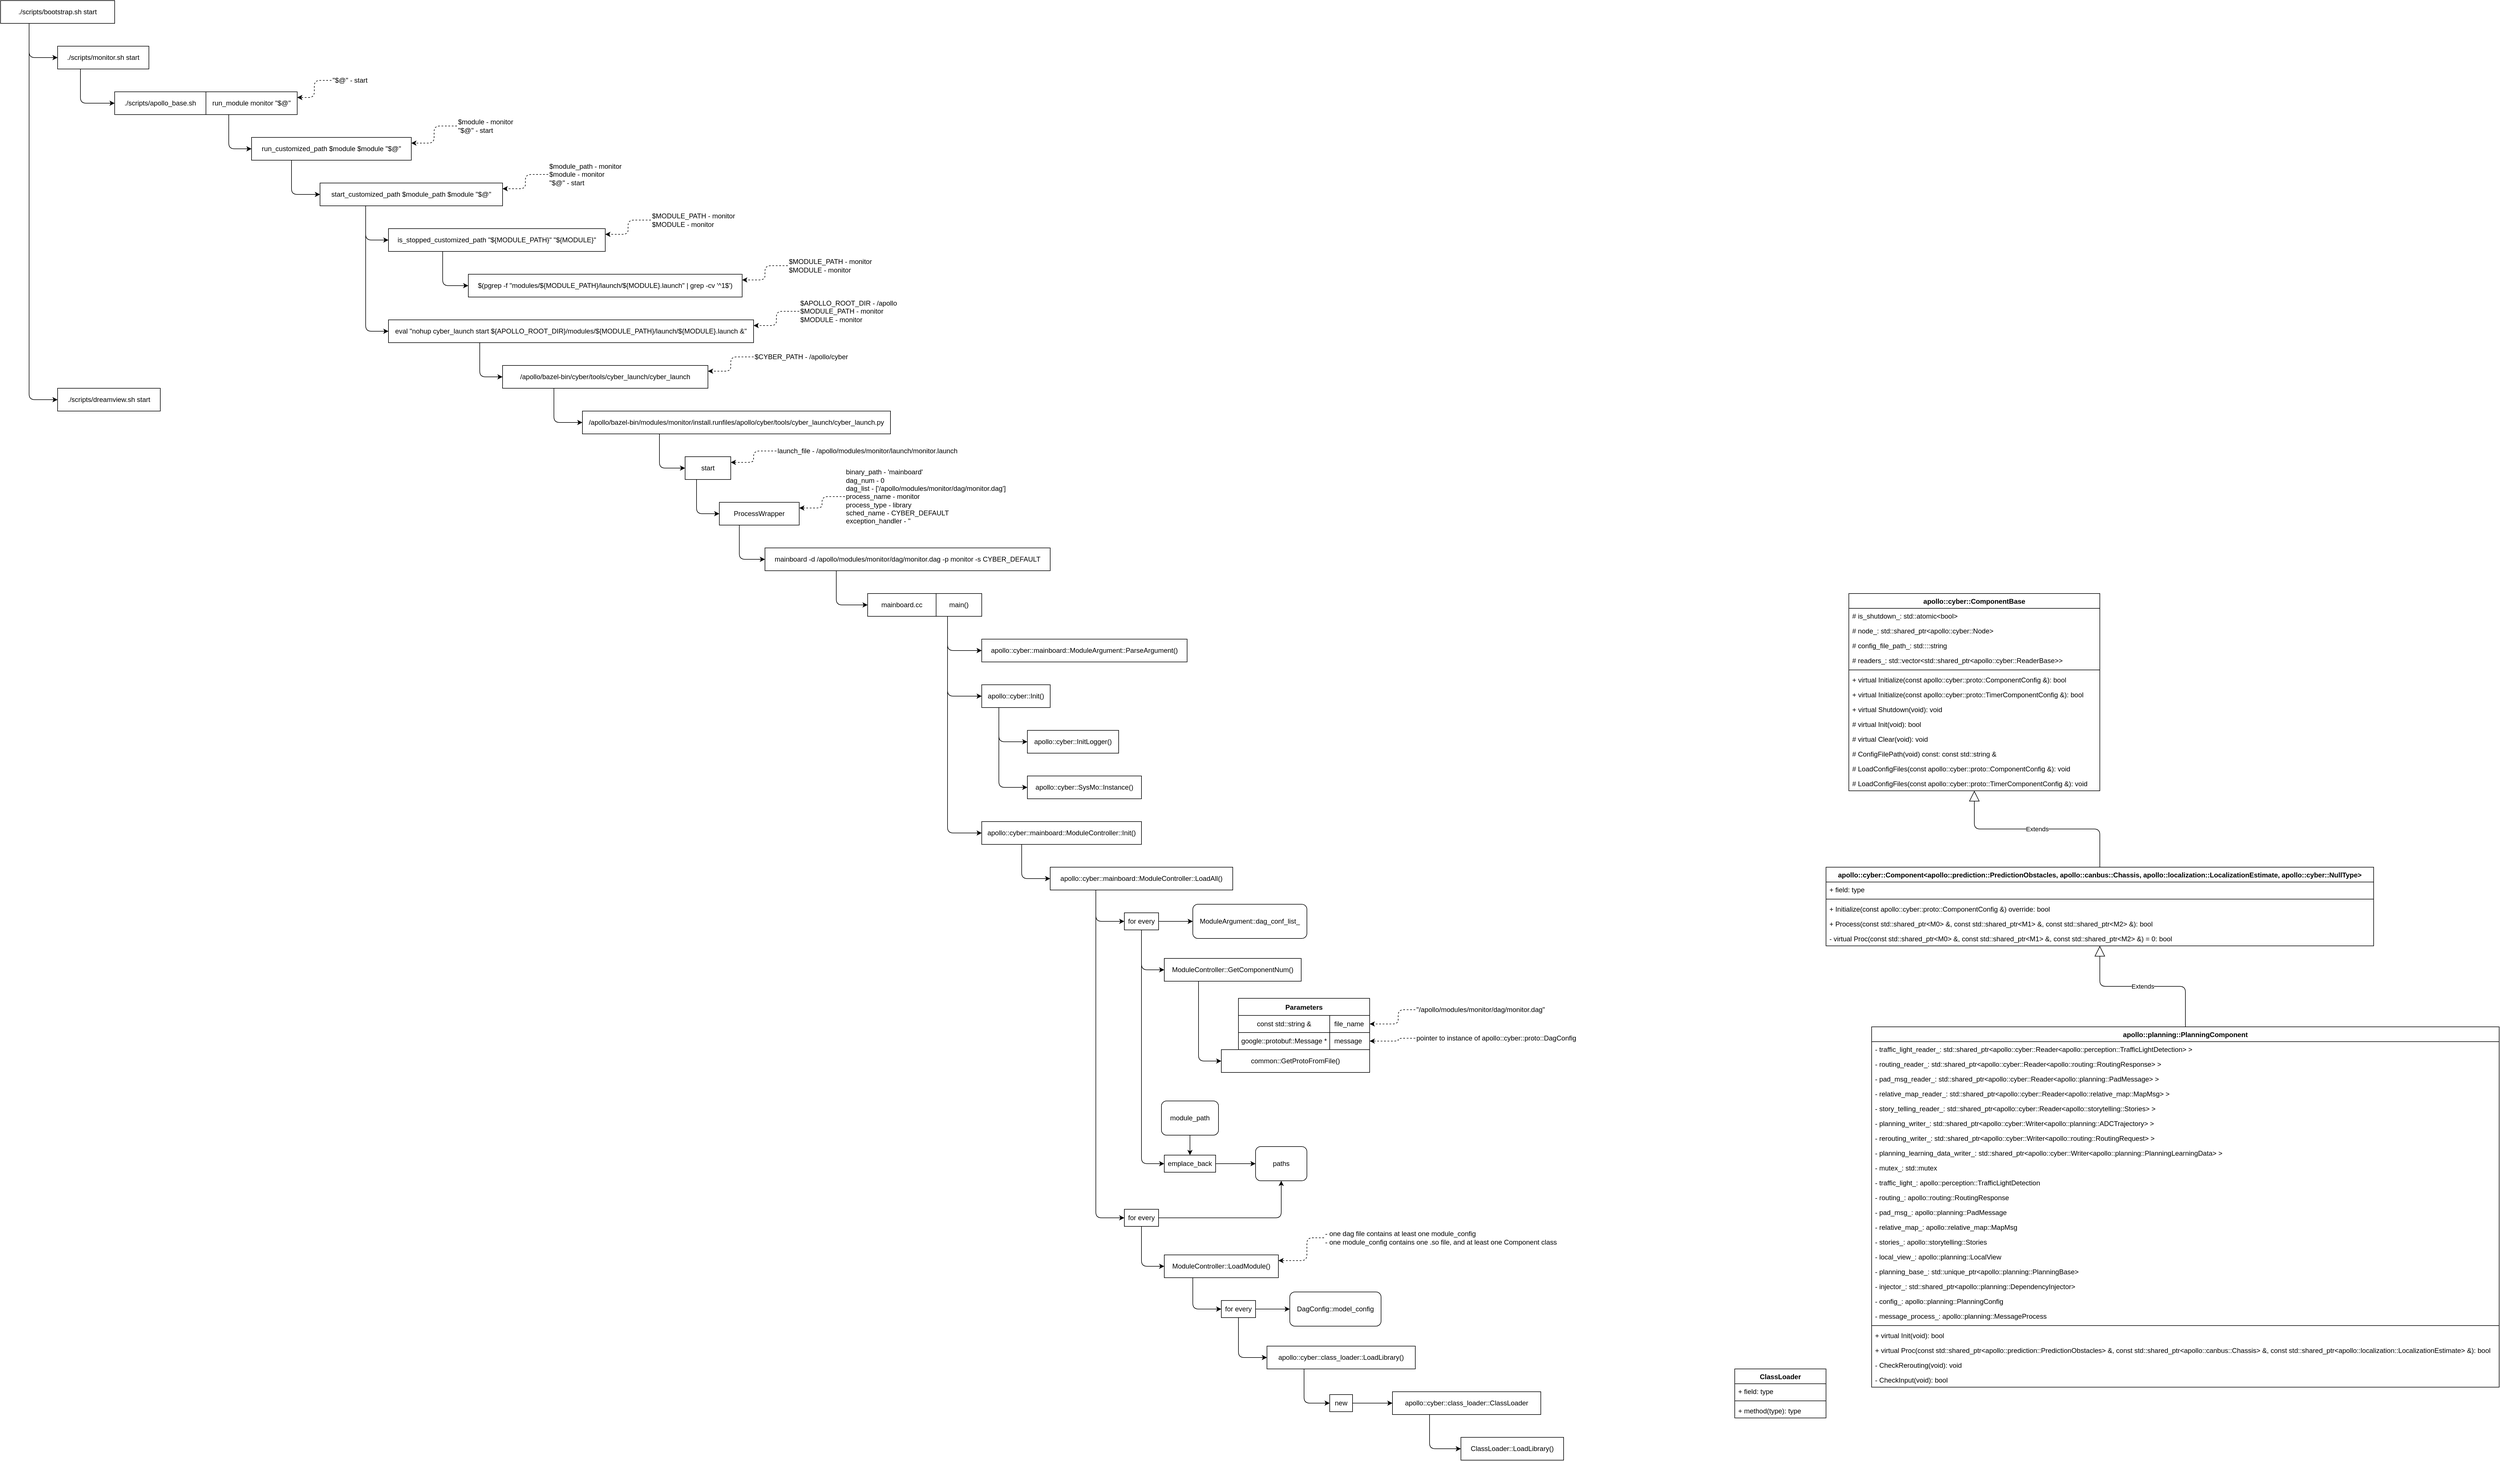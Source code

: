 <mxfile>
    <diagram id="elwUW64XEa5zMgBQE0xd" name="Page-1">
        <mxGraphModel dx="1073" dy="553" grid="1" gridSize="10" guides="1" tooltips="1" connect="1" arrows="1" fold="1" page="0" pageScale="1" pageWidth="827" pageHeight="1169" math="0" shadow="0">
            <root>
                <mxCell id="0"/>
                <mxCell id="1" parent="0"/>
                <mxCell id="5" style="edgeStyle=orthogonalEdgeStyle;html=1;exitX=0.25;exitY=1;exitDx=0;exitDy=0;entryX=0;entryY=0.5;entryDx=0;entryDy=0;" parent="1" source="2" target="3" edge="1">
                    <mxGeometry relative="1" as="geometry"/>
                </mxCell>
                <mxCell id="6" style="edgeStyle=orthogonalEdgeStyle;html=1;exitX=0.25;exitY=1;exitDx=0;exitDy=0;entryX=0;entryY=0.5;entryDx=0;entryDy=0;" parent="1" source="2" target="4" edge="1">
                    <mxGeometry relative="1" as="geometry"/>
                </mxCell>
                <mxCell id="2" value="./scripts/bootstrap.sh start" style="rounded=0;whiteSpace=wrap;html=1;" parent="1" vertex="1">
                    <mxGeometry x="120" y="120" width="200" height="40" as="geometry"/>
                </mxCell>
                <mxCell id="8" style="edgeStyle=orthogonalEdgeStyle;html=1;exitX=0.25;exitY=1;exitDx=0;exitDy=0;entryX=0;entryY=0.5;entryDx=0;entryDy=0;" parent="1" source="3" target="7" edge="1">
                    <mxGeometry relative="1" as="geometry"/>
                </mxCell>
                <mxCell id="3" value="./scripts/monitor.sh start" style="rounded=0;whiteSpace=wrap;html=1;" parent="1" vertex="1">
                    <mxGeometry x="220" y="200" width="160" height="40" as="geometry"/>
                </mxCell>
                <mxCell id="4" value="./scripts/dreamview.sh start" style="rounded=0;whiteSpace=wrap;html=1;" parent="1" vertex="1">
                    <mxGeometry x="220" y="800" width="180" height="40" as="geometry"/>
                </mxCell>
                <mxCell id="7" value="./scripts/apollo_base.sh" style="rounded=0;whiteSpace=wrap;html=1;" parent="1" vertex="1">
                    <mxGeometry x="320" y="280" width="160" height="40" as="geometry"/>
                </mxCell>
                <mxCell id="11" style="edgeStyle=orthogonalEdgeStyle;html=1;exitX=0.25;exitY=1;exitDx=0;exitDy=0;entryX=0;entryY=0.5;entryDx=0;entryDy=0;" parent="1" source="9" target="10" edge="1">
                    <mxGeometry relative="1" as="geometry"/>
                </mxCell>
                <mxCell id="9" value="run_module monitor &quot;$@&quot;" style="rounded=0;whiteSpace=wrap;html=1;" parent="1" vertex="1">
                    <mxGeometry x="480" y="280" width="160" height="40" as="geometry"/>
                </mxCell>
                <mxCell id="17" style="edgeStyle=orthogonalEdgeStyle;html=1;exitX=0.25;exitY=1;exitDx=0;exitDy=0;entryX=0;entryY=0.5;entryDx=0;entryDy=0;" parent="1" source="10" target="16" edge="1">
                    <mxGeometry relative="1" as="geometry"/>
                </mxCell>
                <mxCell id="10" value="run_customized_path $module $module &quot;$@&quot;" style="rounded=0;whiteSpace=wrap;html=1;" parent="1" vertex="1">
                    <mxGeometry x="560" y="360" width="280" height="40" as="geometry"/>
                </mxCell>
                <mxCell id="13" style="edgeStyle=orthogonalEdgeStyle;html=1;entryX=1;entryY=0.25;entryDx=0;entryDy=0;dashed=1" parent="1" source="12" target="9" edge="1">
                    <mxGeometry relative="1" as="geometry"/>
                </mxCell>
                <mxCell id="12" value="&quot;$@&quot; - start" style="text;html=1;align=center;verticalAlign=middle;resizable=0;points=[];autosize=1;strokeColor=none;fillColor=none;align=left" parent="1" vertex="1">
                    <mxGeometry x="700" y="250" width="80" height="20" as="geometry"/>
                </mxCell>
                <mxCell id="14" style="edgeStyle=orthogonalEdgeStyle;html=1;entryX=1;entryY=0.25;entryDx=0;entryDy=0;dashed=1" parent="1" source="15" target="10" edge="1">
                    <mxGeometry relative="1" as="geometry">
                        <mxPoint x="860" y="370" as="targetPoint"/>
                    </mxGeometry>
                </mxCell>
                <mxCell id="15" value="$module - monitor&lt;br&gt;&quot;$@&quot; - start" style="text;html=1;align=center;verticalAlign=middle;resizable=0;points=[];autosize=1;strokeColor=none;fillColor=none;align=left" parent="1" vertex="1">
                    <mxGeometry x="920" y="325" width="110" height="30" as="geometry"/>
                </mxCell>
                <mxCell id="21" style="edgeStyle=orthogonalEdgeStyle;html=1;exitX=0.25;exitY=1;exitDx=0;exitDy=0;entryX=0;entryY=0.5;entryDx=0;entryDy=0;" parent="1" source="16" target="20" edge="1">
                    <mxGeometry relative="1" as="geometry"/>
                </mxCell>
                <mxCell id="31" style="edgeStyle=orthogonalEdgeStyle;html=1;exitX=0.25;exitY=1;exitDx=0;exitDy=0;entryX=0;entryY=0.5;entryDx=0;entryDy=0;" parent="1" source="16" target="29" edge="1">
                    <mxGeometry relative="1" as="geometry"/>
                </mxCell>
                <mxCell id="16" value="start_customized_path $module_path $module &quot;$@&quot;" style="rounded=0;whiteSpace=wrap;html=1;" parent="1" vertex="1">
                    <mxGeometry x="680" y="440" width="320" height="40" as="geometry"/>
                </mxCell>
                <mxCell id="18" style="edgeStyle=orthogonalEdgeStyle;html=1;dashed=1;entryX=1;entryY=0.25;entryDx=0;entryDy=0;" parent="1" source="19" target="16" edge="1">
                    <mxGeometry relative="1" as="geometry">
                        <mxPoint x="1030" y="460" as="targetPoint"/>
                    </mxGeometry>
                </mxCell>
                <mxCell id="19" value="$module_path - monitor&lt;br&gt;$module - monitor&lt;br&gt;&quot;$@&quot; - start" style="text;html=1;align=center;verticalAlign=middle;resizable=0;points=[];autosize=1;strokeColor=none;fillColor=none;align=left" parent="1" vertex="1">
                    <mxGeometry x="1080" y="400" width="140" height="50" as="geometry"/>
                </mxCell>
                <mxCell id="26" style="edgeStyle=orthogonalEdgeStyle;html=1;exitX=0.25;exitY=1;exitDx=0;exitDy=0;entryX=0;entryY=0.5;entryDx=0;entryDy=0;" parent="1" source="20" target="24" edge="1">
                    <mxGeometry relative="1" as="geometry"/>
                </mxCell>
                <mxCell id="20" value="is_stopped_customized_path &quot;${MODULE_PATH}&quot; &quot;${MODULE}&quot;" style="rounded=0;whiteSpace=wrap;html=1;" parent="1" vertex="1">
                    <mxGeometry x="800" y="520" width="380" height="40" as="geometry"/>
                </mxCell>
                <mxCell id="22" style="edgeStyle=orthogonalEdgeStyle;html=1;dashed=1;entryX=1;entryY=0.25;entryDx=0;entryDy=0;" parent="1" source="23" target="20" edge="1">
                    <mxGeometry relative="1" as="geometry">
                        <mxPoint x="1210" y="560" as="targetPoint"/>
                    </mxGeometry>
                </mxCell>
                <mxCell id="23" value="$MODULE_PATH - monitor&lt;br&gt;$MODULE - monitor" style="text;html=1;align=center;verticalAlign=middle;resizable=0;points=[];autosize=1;strokeColor=none;fillColor=none;align=left" parent="1" vertex="1">
                    <mxGeometry x="1260" y="490" width="160" height="30" as="geometry"/>
                </mxCell>
                <mxCell id="24" value="$(pgrep -f &quot;modules/${MODULE_PATH}/launch/${MODULE}.launch&quot; | grep -cv '^1$')" style="rounded=0;whiteSpace=wrap;html=1;" parent="1" vertex="1">
                    <mxGeometry x="940" y="600" width="480" height="40" as="geometry"/>
                </mxCell>
                <mxCell id="27" style="edgeStyle=orthogonalEdgeStyle;html=1;dashed=1;entryX=1;entryY=0.25;entryDx=0;entryDy=0;" parent="1" source="28" target="24" edge="1">
                    <mxGeometry relative="1" as="geometry">
                        <mxPoint x="1480" y="620" as="targetPoint"/>
                    </mxGeometry>
                </mxCell>
                <mxCell id="28" value="$MODULE_PATH - monitor&lt;br&gt;$MODULE - monitor" style="text;html=1;align=center;verticalAlign=middle;resizable=0;points=[];autosize=1;strokeColor=none;fillColor=none;align=left" parent="1" vertex="1">
                    <mxGeometry x="1500" y="570" width="160" height="30" as="geometry"/>
                </mxCell>
                <mxCell id="36" style="edgeStyle=orthogonalEdgeStyle;html=1;exitX=0.25;exitY=1;exitDx=0;exitDy=0;entryX=0;entryY=0.5;entryDx=0;entryDy=0;" parent="1" source="29" target="34" edge="1">
                    <mxGeometry relative="1" as="geometry"/>
                </mxCell>
                <mxCell id="29" value="eval &quot;nohup cyber_launch start ${APOLLO_ROOT_DIR}/modules/${MODULE_PATH}/launch/${MODULE}.launch &amp;amp;&quot;" style="rounded=0;whiteSpace=wrap;html=1;" parent="1" vertex="1">
                    <mxGeometry x="800" y="680" width="640" height="40" as="geometry"/>
                </mxCell>
                <mxCell id="32" style="edgeStyle=orthogonalEdgeStyle;html=1;dashed=1;entryX=1;entryY=0.25;entryDx=0;entryDy=0;" parent="1" source="33" target="29" edge="1">
                    <mxGeometry relative="1" as="geometry">
                        <mxPoint x="1510" y="710" as="targetPoint"/>
                    </mxGeometry>
                </mxCell>
                <mxCell id="33" value="&lt;span style=&quot;text-align: center&quot;&gt;$APOLLO_ROOT_DIR - /apollo&lt;/span&gt;&lt;br&gt;$MODULE_PATH - monitor&lt;br&gt;$MODULE - monitor&amp;nbsp;" style="text;html=1;align=center;verticalAlign=middle;resizable=0;points=[];autosize=1;strokeColor=none;fillColor=none;align=left" parent="1" vertex="1">
                    <mxGeometry x="1520" y="640" width="180" height="50" as="geometry"/>
                </mxCell>
                <mxCell id="56" style="edgeStyle=orthogonalEdgeStyle;html=1;exitX=0.25;exitY=1;exitDx=0;exitDy=0;entryX=0;entryY=0.5;entryDx=0;entryDy=0;" parent="1" source="34" target="54" edge="1">
                    <mxGeometry relative="1" as="geometry"/>
                </mxCell>
                <mxCell id="34" value="&lt;span style=&quot;text-align: left&quot;&gt;/apollo/bazel-bin/cyber/tools/cyber_launch/cyber_launch&lt;/span&gt;" style="rounded=0;whiteSpace=wrap;html=1;" parent="1" vertex="1">
                    <mxGeometry x="1000" y="760" width="360" height="40" as="geometry"/>
                </mxCell>
                <mxCell id="37" style="edgeStyle=orthogonalEdgeStyle;html=1;dashed=1;entryX=1;entryY=0.25;entryDx=0;entryDy=0;" parent="1" source="38" target="34" edge="1">
                    <mxGeometry relative="1" as="geometry">
                        <mxPoint x="1390" y="790" as="targetPoint"/>
                    </mxGeometry>
                </mxCell>
                <mxCell id="38" value="&lt;div style=&quot;text-align: center&quot;&gt;&lt;span&gt;$CYBER_PATH - /apollo/cyber&lt;/span&gt;&lt;/div&gt;" style="text;html=1;align=center;verticalAlign=middle;resizable=0;points=[];autosize=1;strokeColor=none;fillColor=none;align=left" parent="1" vertex="1">
                    <mxGeometry x="1440" y="735" width="180" height="20" as="geometry"/>
                </mxCell>
                <mxCell id="46" style="edgeStyle=orthogonalEdgeStyle;html=1;exitX=0.25;exitY=1;exitDx=0;exitDy=0;entryX=0;entryY=0.5;entryDx=0;entryDy=0;" parent="1" source="39" target="44" edge="1">
                    <mxGeometry relative="1" as="geometry"/>
                </mxCell>
                <mxCell id="39" value="&lt;span style=&quot;text-align: left&quot;&gt;start&lt;/span&gt;" style="rounded=0;whiteSpace=wrap;html=1;" parent="1" vertex="1">
                    <mxGeometry x="1320" y="920" width="80" height="40" as="geometry"/>
                </mxCell>
                <mxCell id="42" style="edgeStyle=orthogonalEdgeStyle;html=1;dashed=1;entryX=1;entryY=0.25;entryDx=0;entryDy=0;" parent="1" source="43" target="39" edge="1">
                    <mxGeometry relative="1" as="geometry">
                        <mxPoint x="1410" y="935" as="targetPoint"/>
                    </mxGeometry>
                </mxCell>
                <mxCell id="43" value="&lt;div style=&quot;text-align: center&quot;&gt;launch_file - /apollo/modules/monitor/launch/monitor.launch&lt;br&gt;&lt;/div&gt;" style="text;html=1;align=center;verticalAlign=middle;resizable=0;points=[];autosize=1;strokeColor=none;fillColor=none;align=left" parent="1" vertex="1">
                    <mxGeometry x="1480" y="900" width="330" height="20" as="geometry"/>
                </mxCell>
                <mxCell id="60" style="edgeStyle=orthogonalEdgeStyle;html=1;exitX=0.25;exitY=1;exitDx=0;exitDy=0;entryX=0;entryY=0.5;entryDx=0;entryDy=0;" parent="1" source="44" target="58" edge="1">
                    <mxGeometry relative="1" as="geometry"/>
                </mxCell>
                <mxCell id="44" value="&lt;div style=&quot;text-align: left&quot;&gt;ProcessWrapper&lt;br&gt;&lt;/div&gt;" style="rounded=0;whiteSpace=wrap;html=1;" parent="1" vertex="1">
                    <mxGeometry x="1380" y="1000" width="140" height="40" as="geometry"/>
                </mxCell>
                <mxCell id="47" style="edgeStyle=orthogonalEdgeStyle;html=1;dashed=1;entryX=1;entryY=0.25;entryDx=0;entryDy=0;" parent="1" source="52" target="44" edge="1">
                    <mxGeometry relative="1" as="geometry">
                        <mxPoint x="1560" y="1020" as="targetPoint"/>
                        <mxPoint x="1600" y="990" as="sourcePoint"/>
                    </mxGeometry>
                </mxCell>
                <mxCell id="49" value="&lt;div style=&quot;text-align: center&quot;&gt;&lt;br&gt;&lt;/div&gt;" style="text;html=1;align=center;verticalAlign=middle;resizable=0;points=[];autosize=1;strokeColor=none;fillColor=none;align=left" parent="1" vertex="1">
                    <mxGeometry x="1570" y="1025" width="20" height="20" as="geometry"/>
                </mxCell>
                <mxCell id="52" value="binary_path - 'mainboard'&lt;br&gt;dag_num - 0&lt;br&gt;&lt;div&gt;dag_list -&amp;nbsp;['/apollo/modules/monitor/dag/monitor.dag']&lt;/div&gt;&lt;div&gt;process_name -&amp;nbsp;monitor&lt;/div&gt;&lt;div&gt;process_type -&amp;nbsp;library&lt;/div&gt;&lt;div&gt;sched_name -&amp;nbsp;CYBER_DEFAULT&lt;/div&gt;&lt;div&gt;exception_handler - ''&lt;/div&gt;" style="text;html=1;align=center;verticalAlign=middle;resizable=0;points=[];autosize=1;strokeColor=none;fillColor=none;align=left" parent="1" vertex="1">
                    <mxGeometry x="1600" y="940" width="300" height="100" as="geometry"/>
                </mxCell>
                <mxCell id="57" style="edgeStyle=orthogonalEdgeStyle;html=1;exitX=0.25;exitY=1;exitDx=0;exitDy=0;entryX=0;entryY=0.5;entryDx=0;entryDy=0;" parent="1" source="54" target="39" edge="1">
                    <mxGeometry relative="1" as="geometry">
                        <Array as="points">
                            <mxPoint x="1275" y="940"/>
                        </Array>
                    </mxGeometry>
                </mxCell>
                <mxCell id="54" value="&lt;div style=&quot;text-align: left&quot;&gt;&lt;span&gt;/apollo/bazel-bin/modules/monitor/install.runfiles/apollo/cyber/tools/cyber_launch/cyber_launch.py&lt;/span&gt;&lt;/div&gt;" style="rounded=0;whiteSpace=wrap;html=1;" parent="1" vertex="1">
                    <mxGeometry x="1140" y="840" width="540" height="40" as="geometry"/>
                </mxCell>
                <mxCell id="65" style="edgeStyle=orthogonalEdgeStyle;html=1;exitX=0.25;exitY=1;exitDx=0;exitDy=0;entryX=0;entryY=0.5;entryDx=0;entryDy=0;" parent="1" source="58" target="61" edge="1">
                    <mxGeometry relative="1" as="geometry">
                        <Array as="points">
                            <mxPoint x="1585" y="1180"/>
                        </Array>
                    </mxGeometry>
                </mxCell>
                <mxCell id="58" value="&lt;div style=&quot;text-align: left&quot;&gt;mainboard -d /apollo/modules/monitor/dag/monitor.dag -p monitor -s CYBER_DEFAULT&lt;br&gt;&lt;/div&gt;" style="rounded=0;whiteSpace=wrap;html=1;" parent="1" vertex="1">
                    <mxGeometry x="1460" y="1080" width="500" height="40" as="geometry"/>
                </mxCell>
                <mxCell id="61" value="&lt;div style=&quot;text-align: left&quot;&gt;mainboard.cc&lt;br&gt;&lt;/div&gt;" style="rounded=0;whiteSpace=wrap;html=1;" parent="1" vertex="1">
                    <mxGeometry x="1640" y="1160" width="120" height="40" as="geometry"/>
                </mxCell>
                <mxCell id="68" style="edgeStyle=orthogonalEdgeStyle;html=1;exitX=0.25;exitY=1;exitDx=0;exitDy=0;entryX=0;entryY=0.5;entryDx=0;entryDy=0;" parent="1" source="63" target="66" edge="1">
                    <mxGeometry relative="1" as="geometry"/>
                </mxCell>
                <mxCell id="71" style="edgeStyle=orthogonalEdgeStyle;html=1;exitX=0.25;exitY=1;exitDx=0;exitDy=0;entryX=0;entryY=0.5;entryDx=0;entryDy=0;" parent="1" source="63" target="69" edge="1">
                    <mxGeometry relative="1" as="geometry"/>
                </mxCell>
                <mxCell id="80" style="edgeStyle=orthogonalEdgeStyle;html=1;exitX=0.25;exitY=1;exitDx=0;exitDy=0;entryX=0;entryY=0.5;entryDx=0;entryDy=0;" parent="1" source="63" target="78" edge="1">
                    <mxGeometry relative="1" as="geometry"/>
                </mxCell>
                <mxCell id="63" value="&lt;div style=&quot;text-align: left&quot;&gt;main()&lt;br&gt;&lt;/div&gt;" style="rounded=0;whiteSpace=wrap;html=1;" parent="1" vertex="1">
                    <mxGeometry x="1760" y="1160" width="80" height="40" as="geometry"/>
                </mxCell>
                <mxCell id="66" value="&lt;div style=&quot;text-align: left&quot;&gt;apollo::cyber::mainboard::ModuleArgument::ParseArgument()&lt;br&gt;&lt;/div&gt;" style="rounded=0;whiteSpace=wrap;html=1;" parent="1" vertex="1">
                    <mxGeometry x="1840" y="1240" width="360" height="40" as="geometry"/>
                </mxCell>
                <mxCell id="74" style="edgeStyle=orthogonalEdgeStyle;html=1;exitX=0.25;exitY=1;exitDx=0;exitDy=0;entryX=0;entryY=0.5;entryDx=0;entryDy=0;" parent="1" source="69" target="72" edge="1">
                    <mxGeometry relative="1" as="geometry"/>
                </mxCell>
                <mxCell id="77" style="edgeStyle=orthogonalEdgeStyle;html=1;exitX=0.25;exitY=1;exitDx=0;exitDy=0;entryX=0;entryY=0.5;entryDx=0;entryDy=0;" parent="1" source="69" target="75" edge="1">
                    <mxGeometry relative="1" as="geometry"/>
                </mxCell>
                <mxCell id="69" value="&lt;div style=&quot;text-align: left&quot;&gt;apollo::cyber::Init()&lt;br&gt;&lt;/div&gt;" style="rounded=0;whiteSpace=wrap;html=1;" parent="1" vertex="1">
                    <mxGeometry x="1840" y="1320" width="120" height="40" as="geometry"/>
                </mxCell>
                <mxCell id="72" value="&lt;div style=&quot;text-align: left&quot;&gt;apollo::cyber::InitLogger()&lt;br&gt;&lt;/div&gt;" style="rounded=0;whiteSpace=wrap;html=1;" parent="1" vertex="1">
                    <mxGeometry x="1920" y="1400" width="160" height="40" as="geometry"/>
                </mxCell>
                <mxCell id="75" value="&lt;div style=&quot;text-align: left&quot;&gt;apollo::cyber::SysMo::Instance()&lt;br&gt;&lt;/div&gt;" style="rounded=0;whiteSpace=wrap;html=1;" parent="1" vertex="1">
                    <mxGeometry x="1920" y="1480" width="200" height="40" as="geometry"/>
                </mxCell>
                <mxCell id="82" style="edgeStyle=orthogonalEdgeStyle;html=1;exitX=0.25;exitY=1;exitDx=0;exitDy=0;entryX=0;entryY=0.5;entryDx=0;entryDy=0;" parent="1" source="78" target="81" edge="1">
                    <mxGeometry relative="1" as="geometry"/>
                </mxCell>
                <mxCell id="78" value="&lt;div style=&quot;text-align: left&quot;&gt;apollo::cyber::mainboard::ModuleController::Init()&lt;br&gt;&lt;/div&gt;" style="rounded=0;whiteSpace=wrap;html=1;" parent="1" vertex="1">
                    <mxGeometry x="1840" y="1560" width="280" height="40" as="geometry"/>
                </mxCell>
                <mxCell id="84" style="edgeStyle=orthogonalEdgeStyle;html=1;exitX=0.25;exitY=1;exitDx=0;exitDy=0;entryX=0;entryY=0.5;entryDx=0;entryDy=0;" parent="1" source="81" target="83" edge="1">
                    <mxGeometry relative="1" as="geometry"/>
                </mxCell>
                <mxCell id="115" style="edgeStyle=orthogonalEdgeStyle;html=1;exitX=0.25;exitY=1;exitDx=0;exitDy=0;entryX=0;entryY=0.5;entryDx=0;entryDy=0;" parent="1" source="81" target="113" edge="1">
                    <mxGeometry relative="1" as="geometry"/>
                </mxCell>
                <mxCell id="81" value="&lt;div style=&quot;text-align: left&quot;&gt;apollo::cyber::mainboard::ModuleController::LoadAll()&lt;br&gt;&lt;/div&gt;" style="rounded=0;whiteSpace=wrap;html=1;" parent="1" vertex="1">
                    <mxGeometry x="1960" y="1640" width="320" height="40" as="geometry"/>
                </mxCell>
                <mxCell id="86" style="edgeStyle=orthogonalEdgeStyle;html=1;" parent="1" source="83" target="85" edge="1">
                    <mxGeometry relative="1" as="geometry"/>
                </mxCell>
                <mxCell id="89" style="edgeStyle=orthogonalEdgeStyle;html=1;entryX=0;entryY=0.5;entryDx=0;entryDy=0;" parent="1" source="83" target="87" edge="1">
                    <mxGeometry relative="1" as="geometry">
                        <Array as="points">
                            <mxPoint x="2120" y="1820"/>
                        </Array>
                    </mxGeometry>
                </mxCell>
                <mxCell id="108" style="edgeStyle=orthogonalEdgeStyle;html=1;exitX=0.5;exitY=1;exitDx=0;exitDy=0;entryX=0;entryY=0.5;entryDx=0;entryDy=0;" parent="1" source="83" target="107" edge="1">
                    <mxGeometry relative="1" as="geometry"/>
                </mxCell>
                <mxCell id="83" value="for every" style="rounded=0;whiteSpace=wrap;html=1;" parent="1" vertex="1">
                    <mxGeometry x="2090" y="1720" width="60" height="30" as="geometry"/>
                </mxCell>
                <mxCell id="85" value="ModuleArgument::dag_conf_list_" style="rounded=1;whiteSpace=wrap;html=1;" parent="1" vertex="1">
                    <mxGeometry x="2210" y="1705" width="200" height="60" as="geometry"/>
                </mxCell>
                <mxCell id="92" style="edgeStyle=orthogonalEdgeStyle;html=1;exitX=0.25;exitY=1;exitDx=0;exitDy=0;entryX=0;entryY=0.5;entryDx=0;entryDy=0;" parent="1" source="87" target="90" edge="1">
                    <mxGeometry relative="1" as="geometry"/>
                </mxCell>
                <mxCell id="87" value="&lt;div style=&quot;text-align: left&quot;&gt;ModuleController::GetComponentNum()&lt;br&gt;&lt;/div&gt;" style="rounded=0;whiteSpace=wrap;html=1;" parent="1" vertex="1">
                    <mxGeometry x="2160" y="1800" width="240" height="40" as="geometry"/>
                </mxCell>
                <mxCell id="90" value="&lt;div style=&quot;text-align: left&quot;&gt;common::GetProtoFromFile()&lt;br&gt;&lt;/div&gt;" style="rounded=0;whiteSpace=wrap;html=1;" parent="1" vertex="1">
                    <mxGeometry x="2260" y="1960" width="260" height="40" as="geometry"/>
                </mxCell>
                <mxCell id="93" value="Parameters" style="shape=table;startSize=30;container=1;collapsible=0;childLayout=tableLayout;fixedRows=1;rowLines=0;fontStyle=1;align=center;pointerEvents=1;" parent="1" vertex="1">
                    <mxGeometry x="2290" y="1870" width="230" height="90" as="geometry"/>
                </mxCell>
                <mxCell id="94" value="" style="shape=partialRectangle;html=1;whiteSpace=wrap;collapsible=0;dropTarget=0;pointerEvents=1;fillColor=none;top=0;left=0;bottom=1;right=0;points=[[0,0.5],[1,0.5]];portConstraint=eastwest;" parent="93" vertex="1">
                    <mxGeometry y="30" width="230" height="30" as="geometry"/>
                </mxCell>
                <mxCell id="95" value="const std::string &amp;amp;" style="shape=partialRectangle;html=1;whiteSpace=wrap;connectable=0;fillColor=none;top=0;left=0;bottom=0;right=0;overflow=hidden;pointerEvents=1;" parent="94" vertex="1">
                    <mxGeometry width="160" height="30" as="geometry">
                        <mxRectangle width="160" height="30" as="alternateBounds"/>
                    </mxGeometry>
                </mxCell>
                <mxCell id="96" value="file_name" style="shape=partialRectangle;html=1;whiteSpace=wrap;connectable=0;fillColor=none;top=0;left=0;bottom=0;right=0;align=left;spacingLeft=6;overflow=hidden;pointerEvents=1;" parent="94" vertex="1">
                    <mxGeometry x="160" width="70" height="30" as="geometry">
                        <mxRectangle width="70" height="30" as="alternateBounds"/>
                    </mxGeometry>
                </mxCell>
                <mxCell id="97" value="" style="shape=partialRectangle;html=1;whiteSpace=wrap;collapsible=0;dropTarget=0;pointerEvents=1;fillColor=none;top=0;left=0;bottom=0;right=0;points=[[0,0.5],[1,0.5]];portConstraint=eastwest;" parent="93" vertex="1">
                    <mxGeometry y="60" width="230" height="30" as="geometry"/>
                </mxCell>
                <mxCell id="98" value="google::protobuf::Message *" style="shape=partialRectangle;html=1;whiteSpace=wrap;connectable=0;fillColor=none;top=0;left=0;bottom=0;right=0;overflow=hidden;pointerEvents=1;" parent="97" vertex="1">
                    <mxGeometry width="160" height="30" as="geometry">
                        <mxRectangle width="160" height="30" as="alternateBounds"/>
                    </mxGeometry>
                </mxCell>
                <mxCell id="99" value="message" style="shape=partialRectangle;html=1;whiteSpace=wrap;connectable=0;fillColor=none;top=0;left=0;bottom=0;right=0;align=left;spacingLeft=6;overflow=hidden;pointerEvents=1;" parent="97" vertex="1">
                    <mxGeometry x="160" width="70" height="30" as="geometry">
                        <mxRectangle width="70" height="30" as="alternateBounds"/>
                    </mxGeometry>
                </mxCell>
                <mxCell id="104" style="edgeStyle=orthogonalEdgeStyle;html=1;entryX=1;entryY=0.5;entryDx=0;entryDy=0;dashed=1" parent="1" source="103" target="94" edge="1">
                    <mxGeometry relative="1" as="geometry">
                        <Array as="points">
                            <mxPoint x="2570" y="1890"/>
                            <mxPoint x="2570" y="1915"/>
                        </Array>
                    </mxGeometry>
                </mxCell>
                <mxCell id="103" value="&quot;/apollo/modules/monitor/dag/monitor.dag&quot;" style="text;html=1;align=center;verticalAlign=middle;resizable=0;points=[];autosize=1;strokeColor=none;fillColor=none;align=left" parent="1" vertex="1">
                    <mxGeometry x="2600" y="1880" width="240" height="20" as="geometry"/>
                </mxCell>
                <mxCell id="105" style="edgeStyle=orthogonalEdgeStyle;html=1;dashed=1" parent="1" source="106" target="97" edge="1">
                    <mxGeometry relative="1" as="geometry">
                        <mxPoint x="2540" y="1960" as="targetPoint"/>
                        <Array as="points">
                            <mxPoint x="2570" y="1940"/>
                            <mxPoint x="2570" y="1945"/>
                        </Array>
                    </mxGeometry>
                </mxCell>
                <mxCell id="106" value="pointer to instance of&amp;nbsp;apollo::cyber::proto::DagConfig" style="text;html=1;align=center;verticalAlign=middle;resizable=0;points=[];autosize=1;strokeColor=none;fillColor=none;align=left" parent="1" vertex="1">
                    <mxGeometry x="2600" y="1930" width="300" height="20" as="geometry"/>
                </mxCell>
                <mxCell id="110" style="edgeStyle=orthogonalEdgeStyle;html=1;entryX=0;entryY=0.5;entryDx=0;entryDy=0;" parent="1" source="107" target="109" edge="1">
                    <mxGeometry relative="1" as="geometry"/>
                </mxCell>
                <mxCell id="107" value="emplace_back" style="rounded=0;whiteSpace=wrap;html=1;" parent="1" vertex="1">
                    <mxGeometry x="2160" y="2145" width="90" height="30" as="geometry"/>
                </mxCell>
                <mxCell id="109" value="paths" style="rounded=1;whiteSpace=wrap;html=1;" parent="1" vertex="1">
                    <mxGeometry x="2320" y="2130" width="90" height="60" as="geometry"/>
                </mxCell>
                <mxCell id="112" style="edgeStyle=orthogonalEdgeStyle;html=1;entryX=0.5;entryY=0;entryDx=0;entryDy=0;" parent="1" source="111" target="107" edge="1">
                    <mxGeometry relative="1" as="geometry"/>
                </mxCell>
                <mxCell id="111" value="module_path" style="rounded=1;whiteSpace=wrap;html=1;" parent="1" vertex="1">
                    <mxGeometry x="2155" y="2050" width="100" height="60" as="geometry"/>
                </mxCell>
                <mxCell id="114" style="edgeStyle=orthogonalEdgeStyle;html=1;entryX=0.5;entryY=1;entryDx=0;entryDy=0;" parent="1" source="113" target="109" edge="1">
                    <mxGeometry relative="1" as="geometry"/>
                </mxCell>
                <mxCell id="117" style="edgeStyle=orthogonalEdgeStyle;html=1;exitX=0.5;exitY=1;exitDx=0;exitDy=0;entryX=0;entryY=0.5;entryDx=0;entryDy=0;" parent="1" source="113" target="116" edge="1">
                    <mxGeometry relative="1" as="geometry"/>
                </mxCell>
                <mxCell id="113" value="for every" style="rounded=0;whiteSpace=wrap;html=1;" parent="1" vertex="1">
                    <mxGeometry x="2090" y="2240" width="60" height="30" as="geometry"/>
                </mxCell>
                <mxCell id="119" style="edgeStyle=orthogonalEdgeStyle;html=1;exitX=0.25;exitY=1;exitDx=0;exitDy=0;entryX=0;entryY=0.5;entryDx=0;entryDy=0;" parent="1" source="116" target="118" edge="1">
                    <mxGeometry relative="1" as="geometry"/>
                </mxCell>
                <mxCell id="116" value="&lt;div style=&quot;text-align: left&quot;&gt;ModuleController::LoadModule()&lt;br&gt;&lt;/div&gt;" style="rounded=0;whiteSpace=wrap;html=1;" parent="1" vertex="1">
                    <mxGeometry x="2160" y="2320" width="200" height="40" as="geometry"/>
                </mxCell>
                <mxCell id="121" style="edgeStyle=orthogonalEdgeStyle;html=1;entryX=0;entryY=0.5;entryDx=0;entryDy=0;" parent="1" source="118" target="120" edge="1">
                    <mxGeometry relative="1" as="geometry"/>
                </mxCell>
                <mxCell id="125" style="edgeStyle=orthogonalEdgeStyle;html=1;entryX=0;entryY=0.5;entryDx=0;entryDy=0;" parent="1" source="118" target="123" edge="1">
                    <mxGeometry relative="1" as="geometry">
                        <Array as="points">
                            <mxPoint x="2290" y="2500"/>
                        </Array>
                    </mxGeometry>
                </mxCell>
                <mxCell id="118" value="for every" style="rounded=0;whiteSpace=wrap;html=1;" parent="1" vertex="1">
                    <mxGeometry x="2260" y="2400" width="60" height="30" as="geometry"/>
                </mxCell>
                <mxCell id="120" value="DagConfig::model_config" style="rounded=1;whiteSpace=wrap;html=1;" parent="1" vertex="1">
                    <mxGeometry x="2380" y="2385" width="160" height="60" as="geometry"/>
                </mxCell>
                <mxCell id="127" style="edgeStyle=orthogonalEdgeStyle;html=1;exitX=0.25;exitY=1;exitDx=0;exitDy=0;entryX=0;entryY=0.5;entryDx=0;entryDy=0;" parent="1" source="123" target="126" edge="1">
                    <mxGeometry relative="1" as="geometry">
                        <mxPoint x="2440" y="2580" as="targetPoint"/>
                    </mxGeometry>
                </mxCell>
                <mxCell id="123" value="&lt;div style=&quot;text-align: left&quot;&gt;apollo::cyber::class_loader::LoadLibrary()&lt;br&gt;&lt;/div&gt;" style="rounded=0;whiteSpace=wrap;html=1;" parent="1" vertex="1">
                    <mxGeometry x="2340" y="2480" width="260" height="40" as="geometry"/>
                </mxCell>
                <mxCell id="129" style="edgeStyle=orthogonalEdgeStyle;html=1;entryX=0;entryY=0.5;entryDx=0;entryDy=0;" parent="1" source="126" target="128" edge="1">
                    <mxGeometry relative="1" as="geometry"/>
                </mxCell>
                <mxCell id="126" value="new" style="rounded=0;whiteSpace=wrap;html=1;" parent="1" vertex="1">
                    <mxGeometry x="2450" y="2565" width="40" height="30" as="geometry"/>
                </mxCell>
                <mxCell id="135" style="edgeStyle=orthogonalEdgeStyle;html=1;exitX=0.25;exitY=1;exitDx=0;exitDy=0;entryX=0;entryY=0.5;entryDx=0;entryDy=0;" parent="1" source="128" target="133" edge="1">
                    <mxGeometry relative="1" as="geometry"/>
                </mxCell>
                <mxCell id="128" value="&lt;div style=&quot;text-align: left&quot;&gt;apollo::cyber::class_loader::ClassLoader&lt;br&gt;&lt;/div&gt;" style="rounded=0;whiteSpace=wrap;html=1;" parent="1" vertex="1">
                    <mxGeometry x="2560" y="2560" width="260" height="40" as="geometry"/>
                </mxCell>
                <mxCell id="131" style="edgeStyle=orthogonalEdgeStyle;html=1;dashed=1;entryX=1;entryY=0.25;entryDx=0;entryDy=0;" parent="1" source="132" target="116" edge="1">
                    <mxGeometry relative="1" as="geometry">
                        <mxPoint x="2410" y="2360" as="targetPoint"/>
                        <Array as="points">
                            <mxPoint x="2410" y="2290"/>
                            <mxPoint x="2410" y="2330"/>
                        </Array>
                    </mxGeometry>
                </mxCell>
                <mxCell id="132" value="- one dag file contains at least one module_config&lt;br&gt;- one module_config contains one .so file, and at least one Component class" style="text;html=1;align=center;verticalAlign=middle;resizable=0;points=[];autosize=1;strokeColor=none;fillColor=none;align=left" parent="1" vertex="1">
                    <mxGeometry x="2440" y="2275" width="420" height="30" as="geometry"/>
                </mxCell>
                <mxCell id="133" value="&lt;div style=&quot;text-align: left&quot;&gt;ClassLoader::LoadLibrary()&lt;br&gt;&lt;/div&gt;" style="rounded=0;whiteSpace=wrap;html=1;" parent="1" vertex="1">
                    <mxGeometry x="2680" y="2640" width="180" height="40" as="geometry"/>
                </mxCell>
                <mxCell id="136" value="ClassLoader" style="swimlane;fontStyle=1;align=center;verticalAlign=top;childLayout=stackLayout;horizontal=1;startSize=26;horizontalStack=0;resizeParent=1;resizeParentMax=0;resizeLast=0;collapsible=1;marginBottom=0;" parent="1" vertex="1">
                    <mxGeometry x="3160" y="2520" width="160" height="86" as="geometry"/>
                </mxCell>
                <mxCell id="137" value="+ field: type" style="text;strokeColor=none;fillColor=none;align=left;verticalAlign=top;spacingLeft=4;spacingRight=4;overflow=hidden;rotatable=0;points=[[0,0.5],[1,0.5]];portConstraint=eastwest;" parent="136" vertex="1">
                    <mxGeometry y="26" width="160" height="26" as="geometry"/>
                </mxCell>
                <mxCell id="138" value="" style="line;strokeWidth=1;fillColor=none;align=left;verticalAlign=middle;spacingTop=-1;spacingLeft=3;spacingRight=3;rotatable=0;labelPosition=right;points=[];portConstraint=eastwest;" parent="136" vertex="1">
                    <mxGeometry y="52" width="160" height="8" as="geometry"/>
                </mxCell>
                <mxCell id="139" value="+ method(type): type" style="text;strokeColor=none;fillColor=none;align=left;verticalAlign=top;spacingLeft=4;spacingRight=4;overflow=hidden;rotatable=0;points=[[0,0.5],[1,0.5]];portConstraint=eastwest;" parent="136" vertex="1">
                    <mxGeometry y="60" width="160" height="26" as="geometry"/>
                </mxCell>
                <mxCell id="140" value="apollo::cyber::ComponentBase" style="swimlane;fontStyle=1;align=center;verticalAlign=top;childLayout=stackLayout;horizontal=1;startSize=26;horizontalStack=0;resizeParent=1;resizeParentMax=0;resizeLast=0;collapsible=1;marginBottom=0;" parent="1" vertex="1">
                    <mxGeometry x="3360" y="1160" width="440" height="346" as="geometry"/>
                </mxCell>
                <mxCell id="141" value="# is_shutdown_: std::atomic&lt;bool&gt;" style="text;strokeColor=none;fillColor=none;align=left;verticalAlign=top;spacingLeft=4;spacingRight=4;overflow=hidden;rotatable=0;points=[[0,0.5],[1,0.5]];portConstraint=eastwest;" parent="140" vertex="1">
                    <mxGeometry y="26" width="440" height="26" as="geometry"/>
                </mxCell>
                <mxCell id="153" value="# node_: std::shared_ptr&lt;apollo::cyber::Node&gt;" style="text;strokeColor=none;fillColor=none;align=left;verticalAlign=top;spacingLeft=4;spacingRight=4;overflow=hidden;rotatable=0;points=[[0,0.5],[1,0.5]];portConstraint=eastwest;" vertex="1" parent="140">
                    <mxGeometry y="52" width="440" height="26" as="geometry"/>
                </mxCell>
                <mxCell id="154" value="# config_file_path_: std::::string" style="text;strokeColor=none;fillColor=none;align=left;verticalAlign=top;spacingLeft=4;spacingRight=4;overflow=hidden;rotatable=0;points=[[0,0.5],[1,0.5]];portConstraint=eastwest;" vertex="1" parent="140">
                    <mxGeometry y="78" width="440" height="26" as="geometry"/>
                </mxCell>
                <mxCell id="155" value="# readers_: std::vector&lt;std::shared_ptr&lt;apollo::cyber::ReaderBase&gt;&gt;" style="text;strokeColor=none;fillColor=none;align=left;verticalAlign=top;spacingLeft=4;spacingRight=4;overflow=hidden;rotatable=0;points=[[0,0.5],[1,0.5]];portConstraint=eastwest;" vertex="1" parent="140">
                    <mxGeometry y="104" width="440" height="26" as="geometry"/>
                </mxCell>
                <mxCell id="142" value="" style="line;strokeWidth=1;fillColor=none;align=left;verticalAlign=middle;spacingTop=-1;spacingLeft=3;spacingRight=3;rotatable=0;labelPosition=right;points=[];portConstraint=eastwest;" parent="140" vertex="1">
                    <mxGeometry y="130" width="440" height="8" as="geometry"/>
                </mxCell>
                <mxCell id="143" value="+ virtual Initialize(const apollo::cyber::proto::ComponentConfig &amp;): bool" style="text;strokeColor=none;fillColor=none;align=left;verticalAlign=top;spacingLeft=4;spacingRight=4;overflow=hidden;rotatable=0;points=[[0,0.5],[1,0.5]];portConstraint=eastwest;" parent="140" vertex="1">
                    <mxGeometry y="138" width="440" height="26" as="geometry"/>
                </mxCell>
                <mxCell id="144" value="+ virtual Initialize(const apollo::cyber::proto::TimerComponentConfig &amp;): bool" style="text;strokeColor=none;fillColor=none;align=left;verticalAlign=top;spacingLeft=4;spacingRight=4;overflow=hidden;rotatable=0;points=[[0,0.5],[1,0.5]];portConstraint=eastwest;" vertex="1" parent="140">
                    <mxGeometry y="164" width="440" height="26" as="geometry"/>
                </mxCell>
                <mxCell id="156" value="+ virtual Shutdown(void): void" style="text;strokeColor=none;fillColor=none;align=left;verticalAlign=top;spacingLeft=4;spacingRight=4;overflow=hidden;rotatable=0;points=[[0,0.5],[1,0.5]];portConstraint=eastwest;" vertex="1" parent="140">
                    <mxGeometry y="190" width="440" height="26" as="geometry"/>
                </mxCell>
                <mxCell id="157" value="# virtual Init(void): bool" style="text;strokeColor=none;fillColor=none;align=left;verticalAlign=top;spacingLeft=4;spacingRight=4;overflow=hidden;rotatable=0;points=[[0,0.5],[1,0.5]];portConstraint=eastwest;" vertex="1" parent="140">
                    <mxGeometry y="216" width="440" height="26" as="geometry"/>
                </mxCell>
                <mxCell id="158" value="# virtual Clear(void): void" style="text;strokeColor=none;fillColor=none;align=left;verticalAlign=top;spacingLeft=4;spacingRight=4;overflow=hidden;rotatable=0;points=[[0,0.5],[1,0.5]];portConstraint=eastwest;" vertex="1" parent="140">
                    <mxGeometry y="242" width="440" height="26" as="geometry"/>
                </mxCell>
                <mxCell id="159" value="# ConfigFilePath(void) const: const std::string &amp;" style="text;strokeColor=none;fillColor=none;align=left;verticalAlign=top;spacingLeft=4;spacingRight=4;overflow=hidden;rotatable=0;points=[[0,0.5],[1,0.5]];portConstraint=eastwest;" vertex="1" parent="140">
                    <mxGeometry y="268" width="440" height="26" as="geometry"/>
                </mxCell>
                <mxCell id="160" value="# LoadConfigFiles(const apollo::cyber::proto::ComponentConfig &amp;): void" style="text;strokeColor=none;fillColor=none;align=left;verticalAlign=top;spacingLeft=4;spacingRight=4;overflow=hidden;rotatable=0;points=[[0,0.5],[1,0.5]];portConstraint=eastwest;" vertex="1" parent="140">
                    <mxGeometry y="294" width="440" height="26" as="geometry"/>
                </mxCell>
                <mxCell id="161" value="# LoadConfigFiles(const apollo::cyber::proto::TimerComponentConfig &amp;): void" style="text;strokeColor=none;fillColor=none;align=left;verticalAlign=top;spacingLeft=4;spacingRight=4;overflow=hidden;rotatable=0;points=[[0,0.5],[1,0.5]];portConstraint=eastwest;" vertex="1" parent="140">
                    <mxGeometry y="320" width="440" height="26" as="geometry"/>
                </mxCell>
                <mxCell id="145" value="apollo::cyber::Component&lt;apollo::prediction::PredictionObstacles, apollo::canbus::Chassis, apollo::localization::LocalizationEstimate, apollo::cyber::NullType&gt;" style="swimlane;fontStyle=1;align=center;verticalAlign=top;childLayout=stackLayout;horizontal=1;startSize=26;horizontalStack=0;resizeParent=1;resizeParentMax=0;resizeLast=0;collapsible=1;marginBottom=0;" vertex="1" parent="1">
                    <mxGeometry x="3320" y="1640" width="960" height="138" as="geometry"/>
                </mxCell>
                <mxCell id="146" value="+ field: type" style="text;strokeColor=none;fillColor=none;align=left;verticalAlign=top;spacingLeft=4;spacingRight=4;overflow=hidden;rotatable=0;points=[[0,0.5],[1,0.5]];portConstraint=eastwest;" vertex="1" parent="145">
                    <mxGeometry y="26" width="960" height="26" as="geometry"/>
                </mxCell>
                <mxCell id="147" value="" style="line;strokeWidth=1;fillColor=none;align=left;verticalAlign=middle;spacingTop=-1;spacingLeft=3;spacingRight=3;rotatable=0;labelPosition=right;points=[];portConstraint=eastwest;" vertex="1" parent="145">
                    <mxGeometry y="52" width="960" height="8" as="geometry"/>
                </mxCell>
                <mxCell id="148" value="+ Initialize(const apollo::cyber::proto::ComponentConfig &amp;) override: bool" style="text;strokeColor=none;fillColor=none;align=left;verticalAlign=top;spacingLeft=4;spacingRight=4;overflow=hidden;rotatable=0;points=[[0,0.5],[1,0.5]];portConstraint=eastwest;" vertex="1" parent="145">
                    <mxGeometry y="60" width="960" height="26" as="geometry"/>
                </mxCell>
                <mxCell id="149" value="+ Process(const std::shared_ptr&lt;M0&gt; &amp;, const std::shared_ptr&lt;M1&gt; &amp;, const std::shared_ptr&lt;M2&gt; &amp;): bool" style="text;strokeColor=none;fillColor=none;align=left;verticalAlign=top;spacingLeft=4;spacingRight=4;overflow=hidden;rotatable=0;points=[[0,0.5],[1,0.5]];portConstraint=eastwest;" vertex="1" parent="145">
                    <mxGeometry y="86" width="960" height="26" as="geometry"/>
                </mxCell>
                <mxCell id="150" value="- virtual Proc(const std::shared_ptr&lt;M0&gt; &amp;, const std::shared_ptr&lt;M1&gt; &amp;, const std::shared_ptr&lt;M2&gt; &amp;) = 0: bool" style="text;strokeColor=none;fillColor=none;align=left;verticalAlign=top;spacingLeft=4;spacingRight=4;overflow=hidden;rotatable=0;points=[[0,0.5],[1,0.5]];portConstraint=eastwest;" vertex="1" parent="145">
                    <mxGeometry y="112" width="960" height="26" as="geometry"/>
                </mxCell>
                <mxCell id="152" value="Extends" style="endArrow=block;endSize=16;endFill=0;html=1;exitX=0.5;exitY=0;exitDx=0;exitDy=0;edgeStyle=orthogonalEdgeStyle;" edge="1" parent="1" source="145" target="140">
                    <mxGeometry width="160" relative="1" as="geometry">
                        <mxPoint x="3570" y="1692" as="sourcePoint"/>
                        <mxPoint x="3730" y="1692" as="targetPoint"/>
                    </mxGeometry>
                </mxCell>
                <mxCell id="162" value="apollo::planning::PlanningComponent" style="swimlane;fontStyle=1;align=center;verticalAlign=top;childLayout=stackLayout;horizontal=1;startSize=26;horizontalStack=0;resizeParent=1;resizeParentMax=0;resizeLast=0;collapsible=1;marginBottom=0;" vertex="1" parent="1">
                    <mxGeometry x="3400" y="1920" width="1100" height="632" as="geometry"/>
                </mxCell>
                <mxCell id="163" value="- traffic_light_reader_: std::shared_ptr&lt;apollo::cyber::Reader&lt;apollo::perception::TrafficLightDetection&gt; &gt;" style="text;strokeColor=none;fillColor=none;align=left;verticalAlign=top;spacingLeft=4;spacingRight=4;overflow=hidden;rotatable=0;points=[[0,0.5],[1,0.5]];portConstraint=eastwest;" vertex="1" parent="162">
                    <mxGeometry y="26" width="1100" height="26" as="geometry"/>
                </mxCell>
                <mxCell id="166" value="- routing_reader_: std::shared_ptr&lt;apollo::cyber::Reader&lt;apollo::routing::RoutingResponse&gt; &gt;" style="text;strokeColor=none;fillColor=none;align=left;verticalAlign=top;spacingLeft=4;spacingRight=4;overflow=hidden;rotatable=0;points=[[0,0.5],[1,0.5]];portConstraint=eastwest;" vertex="1" parent="162">
                    <mxGeometry y="52" width="1100" height="26" as="geometry"/>
                </mxCell>
                <mxCell id="167" value="- pad_msg_reader_: std::shared_ptr&lt;apollo::cyber::Reader&lt;apollo::planning::PadMessage&gt; &gt;" style="text;strokeColor=none;fillColor=none;align=left;verticalAlign=top;spacingLeft=4;spacingRight=4;overflow=hidden;rotatable=0;points=[[0,0.5],[1,0.5]];portConstraint=eastwest;" vertex="1" parent="162">
                    <mxGeometry y="78" width="1100" height="26" as="geometry"/>
                </mxCell>
                <mxCell id="168" value="- relative_map_reader_: std::shared_ptr&lt;apollo::cyber::Reader&lt;apollo::relative_map::MapMsg&gt; &gt;" style="text;strokeColor=none;fillColor=none;align=left;verticalAlign=top;spacingLeft=4;spacingRight=4;overflow=hidden;rotatable=0;points=[[0,0.5],[1,0.5]];portConstraint=eastwest;" vertex="1" parent="162">
                    <mxGeometry y="104" width="1100" height="26" as="geometry"/>
                </mxCell>
                <mxCell id="169" value="- story_telling_reader_: std::shared_ptr&lt;apollo::cyber::Reader&lt;apollo::storytelling::Stories&gt; &gt;" style="text;strokeColor=none;fillColor=none;align=left;verticalAlign=top;spacingLeft=4;spacingRight=4;overflow=hidden;rotatable=0;points=[[0,0.5],[1,0.5]];portConstraint=eastwest;" vertex="1" parent="162">
                    <mxGeometry y="130" width="1100" height="26" as="geometry"/>
                </mxCell>
                <mxCell id="170" value="- planning_writer_: std::shared_ptr&lt;apollo::cyber::Writer&lt;apollo::planning::ADCTrajectory&gt; &gt;" style="text;strokeColor=none;fillColor=none;align=left;verticalAlign=top;spacingLeft=4;spacingRight=4;overflow=hidden;rotatable=0;points=[[0,0.5],[1,0.5]];portConstraint=eastwest;" vertex="1" parent="162">
                    <mxGeometry y="156" width="1100" height="26" as="geometry"/>
                </mxCell>
                <mxCell id="171" value="- rerouting_writer_: std::shared_ptr&lt;apollo::cyber::Writer&lt;apollo::routing::RoutingRequest&gt; &gt;" style="text;strokeColor=none;fillColor=none;align=left;verticalAlign=top;spacingLeft=4;spacingRight=4;overflow=hidden;rotatable=0;points=[[0,0.5],[1,0.5]];portConstraint=eastwest;" vertex="1" parent="162">
                    <mxGeometry y="182" width="1100" height="26" as="geometry"/>
                </mxCell>
                <mxCell id="172" value="- planning_learning_data_writer_: std::shared_ptr&lt;apollo::cyber::Writer&lt;apollo::planning::PlanningLearningData&gt; &gt;" style="text;strokeColor=none;fillColor=none;align=left;verticalAlign=top;spacingLeft=4;spacingRight=4;overflow=hidden;rotatable=0;points=[[0,0.5],[1,0.5]];portConstraint=eastwest;" vertex="1" parent="162">
                    <mxGeometry y="208" width="1100" height="26" as="geometry"/>
                </mxCell>
                <mxCell id="173" value="- mutex_: std::mutex" style="text;strokeColor=none;fillColor=none;align=left;verticalAlign=top;spacingLeft=4;spacingRight=4;overflow=hidden;rotatable=0;points=[[0,0.5],[1,0.5]];portConstraint=eastwest;" vertex="1" parent="162">
                    <mxGeometry y="234" width="1100" height="26" as="geometry"/>
                </mxCell>
                <mxCell id="174" value="- traffic_light_: apollo::perception::TrafficLightDetection" style="text;strokeColor=none;fillColor=none;align=left;verticalAlign=top;spacingLeft=4;spacingRight=4;overflow=hidden;rotatable=0;points=[[0,0.5],[1,0.5]];portConstraint=eastwest;" vertex="1" parent="162">
                    <mxGeometry y="260" width="1100" height="26" as="geometry"/>
                </mxCell>
                <mxCell id="175" value="- routing_: apollo::routing::RoutingResponse" style="text;strokeColor=none;fillColor=none;align=left;verticalAlign=top;spacingLeft=4;spacingRight=4;overflow=hidden;rotatable=0;points=[[0,0.5],[1,0.5]];portConstraint=eastwest;" vertex="1" parent="162">
                    <mxGeometry y="286" width="1100" height="26" as="geometry"/>
                </mxCell>
                <mxCell id="176" value="- pad_msg_: apollo::planning::PadMessage" style="text;strokeColor=none;fillColor=none;align=left;verticalAlign=top;spacingLeft=4;spacingRight=4;overflow=hidden;rotatable=0;points=[[0,0.5],[1,0.5]];portConstraint=eastwest;" vertex="1" parent="162">
                    <mxGeometry y="312" width="1100" height="26" as="geometry"/>
                </mxCell>
                <mxCell id="177" value="- relative_map_: apollo::relative_map::MapMsg" style="text;strokeColor=none;fillColor=none;align=left;verticalAlign=top;spacingLeft=4;spacingRight=4;overflow=hidden;rotatable=0;points=[[0,0.5],[1,0.5]];portConstraint=eastwest;" vertex="1" parent="162">
                    <mxGeometry y="338" width="1100" height="26" as="geometry"/>
                </mxCell>
                <mxCell id="178" value="- stories_: apollo::storytelling::Stories" style="text;strokeColor=none;fillColor=none;align=left;verticalAlign=top;spacingLeft=4;spacingRight=4;overflow=hidden;rotatable=0;points=[[0,0.5],[1,0.5]];portConstraint=eastwest;" vertex="1" parent="162">
                    <mxGeometry y="364" width="1100" height="26" as="geometry"/>
                </mxCell>
                <mxCell id="179" value="- local_view_: apollo::planning::LocalView" style="text;strokeColor=none;fillColor=none;align=left;verticalAlign=top;spacingLeft=4;spacingRight=4;overflow=hidden;rotatable=0;points=[[0,0.5],[1,0.5]];portConstraint=eastwest;" vertex="1" parent="162">
                    <mxGeometry y="390" width="1100" height="26" as="geometry"/>
                </mxCell>
                <mxCell id="180" value="- planning_base_: std::unique_ptr&lt;apollo::planning::PlanningBase&gt;" style="text;strokeColor=none;fillColor=none;align=left;verticalAlign=top;spacingLeft=4;spacingRight=4;overflow=hidden;rotatable=0;points=[[0,0.5],[1,0.5]];portConstraint=eastwest;" vertex="1" parent="162">
                    <mxGeometry y="416" width="1100" height="26" as="geometry"/>
                </mxCell>
                <mxCell id="181" value="- injector_: std::shared_ptr&lt;apollo::planning::DependencyInjector&gt;" style="text;strokeColor=none;fillColor=none;align=left;verticalAlign=top;spacingLeft=4;spacingRight=4;overflow=hidden;rotatable=0;points=[[0,0.5],[1,0.5]];portConstraint=eastwest;" vertex="1" parent="162">
                    <mxGeometry y="442" width="1100" height="26" as="geometry"/>
                </mxCell>
                <mxCell id="182" value="- config_: apollo::planning::PlanningConfig" style="text;strokeColor=none;fillColor=none;align=left;verticalAlign=top;spacingLeft=4;spacingRight=4;overflow=hidden;rotatable=0;points=[[0,0.5],[1,0.5]];portConstraint=eastwest;" vertex="1" parent="162">
                    <mxGeometry y="468" width="1100" height="26" as="geometry"/>
                </mxCell>
                <mxCell id="183" value="- message_process_: apollo::planning::MessageProcess" style="text;strokeColor=none;fillColor=none;align=left;verticalAlign=top;spacingLeft=4;spacingRight=4;overflow=hidden;rotatable=0;points=[[0,0.5],[1,0.5]];portConstraint=eastwest;" vertex="1" parent="162">
                    <mxGeometry y="494" width="1100" height="26" as="geometry"/>
                </mxCell>
                <mxCell id="164" value="" style="line;strokeWidth=1;fillColor=none;align=left;verticalAlign=middle;spacingTop=-1;spacingLeft=3;spacingRight=3;rotatable=0;labelPosition=right;points=[];portConstraint=eastwest;" vertex="1" parent="162">
                    <mxGeometry y="520" width="1100" height="8" as="geometry"/>
                </mxCell>
                <mxCell id="165" value="+ virtual Init(void): bool" style="text;strokeColor=none;fillColor=none;align=left;verticalAlign=top;spacingLeft=4;spacingRight=4;overflow=hidden;rotatable=0;points=[[0,0.5],[1,0.5]];portConstraint=eastwest;" vertex="1" parent="162">
                    <mxGeometry y="528" width="1100" height="26" as="geometry"/>
                </mxCell>
                <mxCell id="185" value="+ virtual Proc(const std::shared_ptr&lt;apollo::prediction::PredictionObstacles&gt; &amp;, const std::shared_ptr&lt;apollo::canbus::Chassis&gt; &amp;, const std::shared_ptr&lt;apollo::localization::LocalizationEstimate&gt; &amp;): bool" style="text;strokeColor=none;fillColor=none;align=left;verticalAlign=top;spacingLeft=4;spacingRight=4;overflow=hidden;rotatable=0;points=[[0,0.5],[1,0.5]];portConstraint=eastwest;" vertex="1" parent="162">
                    <mxGeometry y="554" width="1100" height="26" as="geometry"/>
                </mxCell>
                <mxCell id="186" value="- CheckRerouting(void): void" style="text;strokeColor=none;fillColor=none;align=left;verticalAlign=top;spacingLeft=4;spacingRight=4;overflow=hidden;rotatable=0;points=[[0,0.5],[1,0.5]];portConstraint=eastwest;" vertex="1" parent="162">
                    <mxGeometry y="580" width="1100" height="26" as="geometry"/>
                </mxCell>
                <mxCell id="188" value="- CheckInput(void): bool" style="text;strokeColor=none;fillColor=none;align=left;verticalAlign=top;spacingLeft=4;spacingRight=4;overflow=hidden;rotatable=0;points=[[0,0.5],[1,0.5]];portConstraint=eastwest;" vertex="1" parent="162">
                    <mxGeometry y="606" width="1100" height="26" as="geometry"/>
                </mxCell>
                <mxCell id="184" value="Extends" style="endArrow=block;endSize=16;endFill=0;html=1;exitX=0.5;exitY=0;exitDx=0;exitDy=0;edgeStyle=orthogonalEdgeStyle;" edge="1" parent="1" source="162" target="145">
                    <mxGeometry width="160" relative="1" as="geometry">
                        <mxPoint x="3770.0" y="1772" as="sourcePoint"/>
                        <mxPoint x="3550.059" y="1638" as="targetPoint"/>
                    </mxGeometry>
                </mxCell>
            </root>
        </mxGraphModel>
    </diagram>
</mxfile>